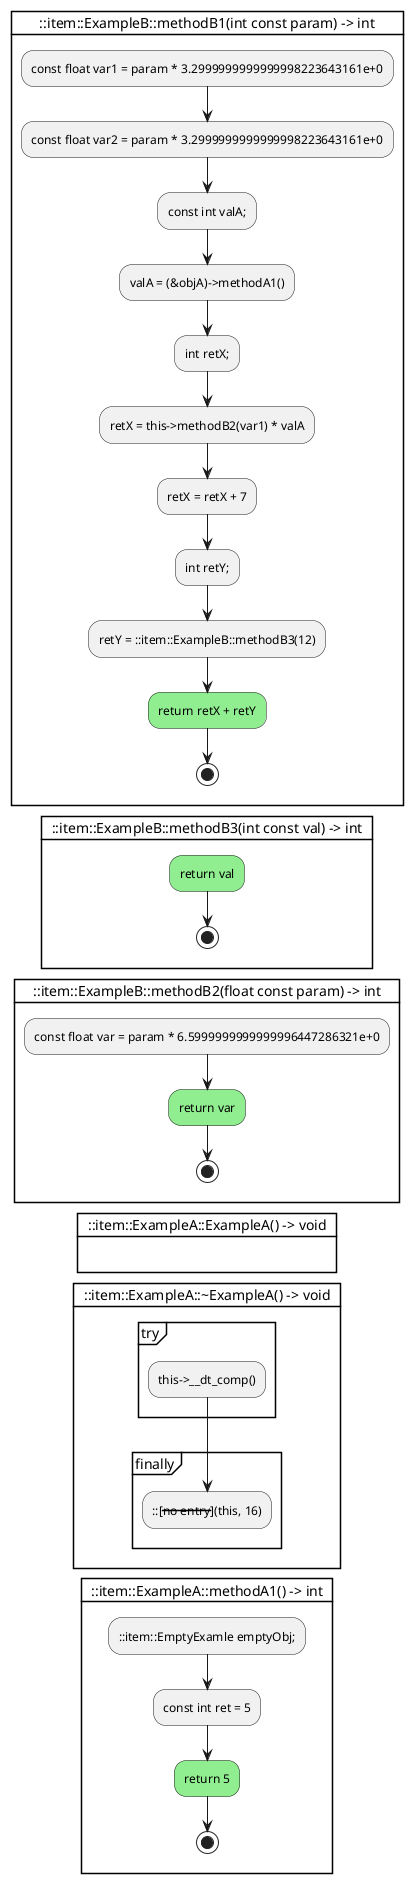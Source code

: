 @startuml

card "::item::ExampleB::methodB1(int const param) -> int" {
    :const float var1 = param * 3.2999999999999998223643161e+0;
    :const float var2 = param * 3.2999999999999998223643161e+0;
    :const int valA;;
    :valA = (&objA)->methodA1();
    :int retX;;
    :retX = this->methodB2(var1) * valA;
    :retX = retX + 7;
    :int retY;;
    :retY = ::item::ExampleB::methodB3(12);
    #lightgreen:return retX + retY;
    stop
    -[hidden]->
}

card "::item::ExampleB::methodB3(int const val) -> int" {
    #lightgreen:return val;
    stop
    -[hidden]->
}

card "::item::ExampleB::methodB2(float const param) -> int" {
    :const float var = param * 6.5999999999999996447286321e+0;
    #lightgreen:return var;
    stop
    -[hidden]->
}

card "::item::ExampleA::ExampleA() -> void" {
    -[hidden]->
}

card "::item::ExampleA::~ExampleA() -> void" {
    group try
        :this->__dt_comp();
    end group

    group finally
        :::[--no entry--](this, 16);
    end group

    -[hidden]->
}

card "::item::ExampleA::methodA1() -> int" {
    :::item::EmptyExamle emptyObj;;
    :const int ret = 5;
    #lightgreen:return 5;
    stop
    -[hidden]->
}


@enduml
